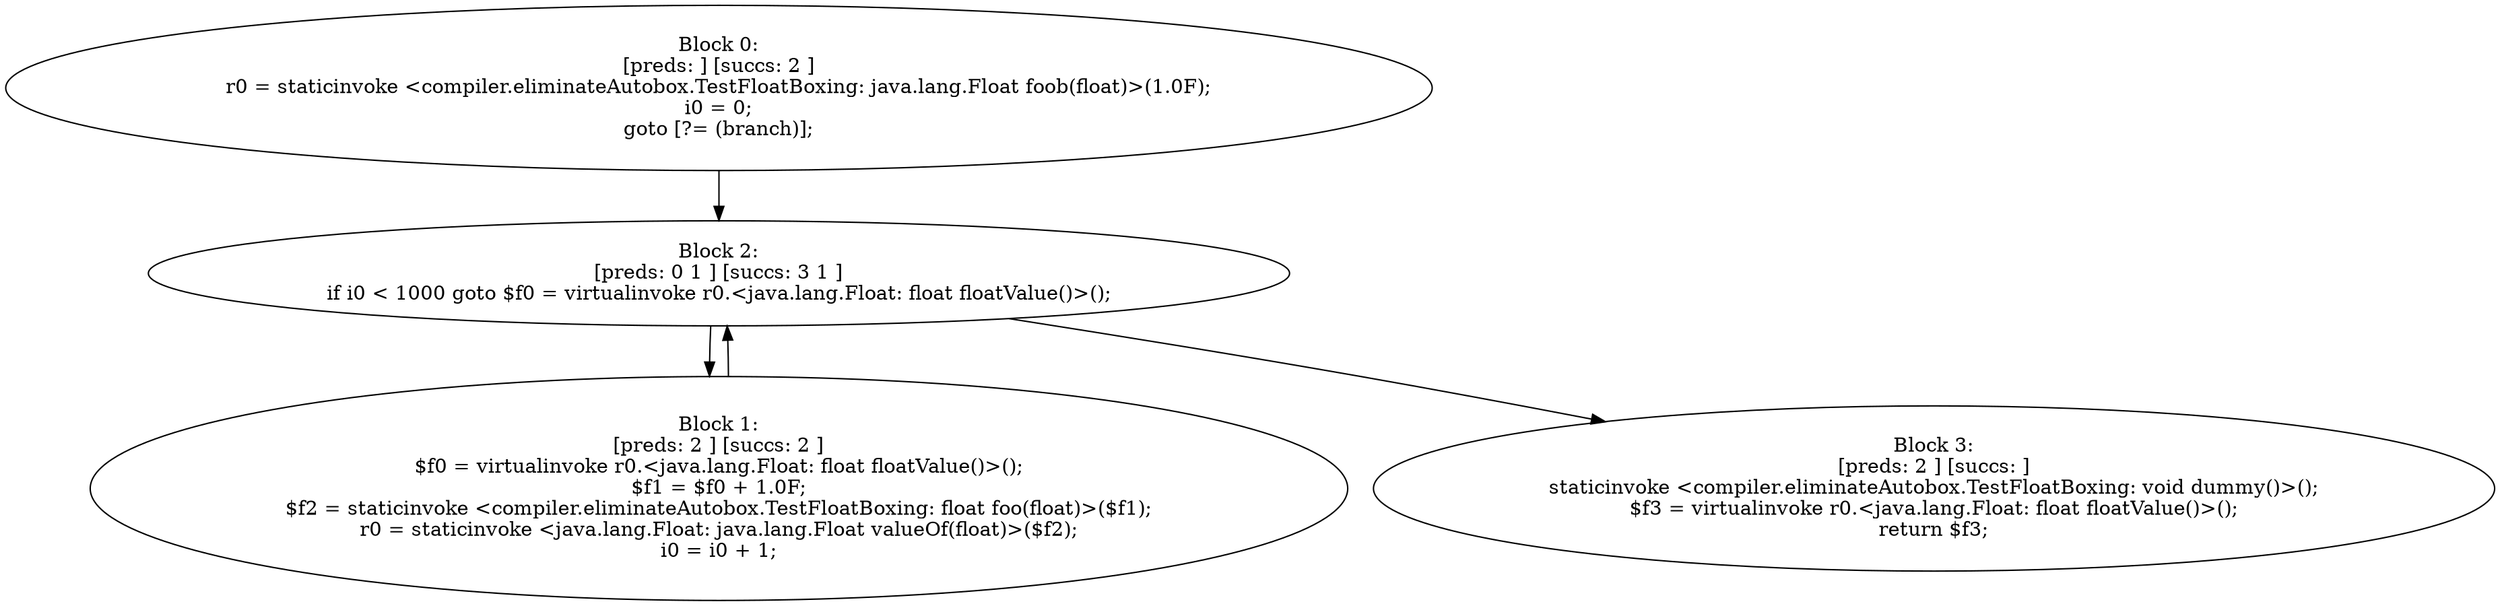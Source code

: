 digraph "unitGraph" {
    "Block 0:
[preds: ] [succs: 2 ]
r0 = staticinvoke <compiler.eliminateAutobox.TestFloatBoxing: java.lang.Float foob(float)>(1.0F);
i0 = 0;
goto [?= (branch)];
"
    "Block 1:
[preds: 2 ] [succs: 2 ]
$f0 = virtualinvoke r0.<java.lang.Float: float floatValue()>();
$f1 = $f0 + 1.0F;
$f2 = staticinvoke <compiler.eliminateAutobox.TestFloatBoxing: float foo(float)>($f1);
r0 = staticinvoke <java.lang.Float: java.lang.Float valueOf(float)>($f2);
i0 = i0 + 1;
"
    "Block 2:
[preds: 0 1 ] [succs: 3 1 ]
if i0 < 1000 goto $f0 = virtualinvoke r0.<java.lang.Float: float floatValue()>();
"
    "Block 3:
[preds: 2 ] [succs: ]
staticinvoke <compiler.eliminateAutobox.TestFloatBoxing: void dummy()>();
$f3 = virtualinvoke r0.<java.lang.Float: float floatValue()>();
return $f3;
"
    "Block 0:
[preds: ] [succs: 2 ]
r0 = staticinvoke <compiler.eliminateAutobox.TestFloatBoxing: java.lang.Float foob(float)>(1.0F);
i0 = 0;
goto [?= (branch)];
"->"Block 2:
[preds: 0 1 ] [succs: 3 1 ]
if i0 < 1000 goto $f0 = virtualinvoke r0.<java.lang.Float: float floatValue()>();
";
    "Block 1:
[preds: 2 ] [succs: 2 ]
$f0 = virtualinvoke r0.<java.lang.Float: float floatValue()>();
$f1 = $f0 + 1.0F;
$f2 = staticinvoke <compiler.eliminateAutobox.TestFloatBoxing: float foo(float)>($f1);
r0 = staticinvoke <java.lang.Float: java.lang.Float valueOf(float)>($f2);
i0 = i0 + 1;
"->"Block 2:
[preds: 0 1 ] [succs: 3 1 ]
if i0 < 1000 goto $f0 = virtualinvoke r0.<java.lang.Float: float floatValue()>();
";
    "Block 2:
[preds: 0 1 ] [succs: 3 1 ]
if i0 < 1000 goto $f0 = virtualinvoke r0.<java.lang.Float: float floatValue()>();
"->"Block 3:
[preds: 2 ] [succs: ]
staticinvoke <compiler.eliminateAutobox.TestFloatBoxing: void dummy()>();
$f3 = virtualinvoke r0.<java.lang.Float: float floatValue()>();
return $f3;
";
    "Block 2:
[preds: 0 1 ] [succs: 3 1 ]
if i0 < 1000 goto $f0 = virtualinvoke r0.<java.lang.Float: float floatValue()>();
"->"Block 1:
[preds: 2 ] [succs: 2 ]
$f0 = virtualinvoke r0.<java.lang.Float: float floatValue()>();
$f1 = $f0 + 1.0F;
$f2 = staticinvoke <compiler.eliminateAutobox.TestFloatBoxing: float foo(float)>($f1);
r0 = staticinvoke <java.lang.Float: java.lang.Float valueOf(float)>($f2);
i0 = i0 + 1;
";
}
